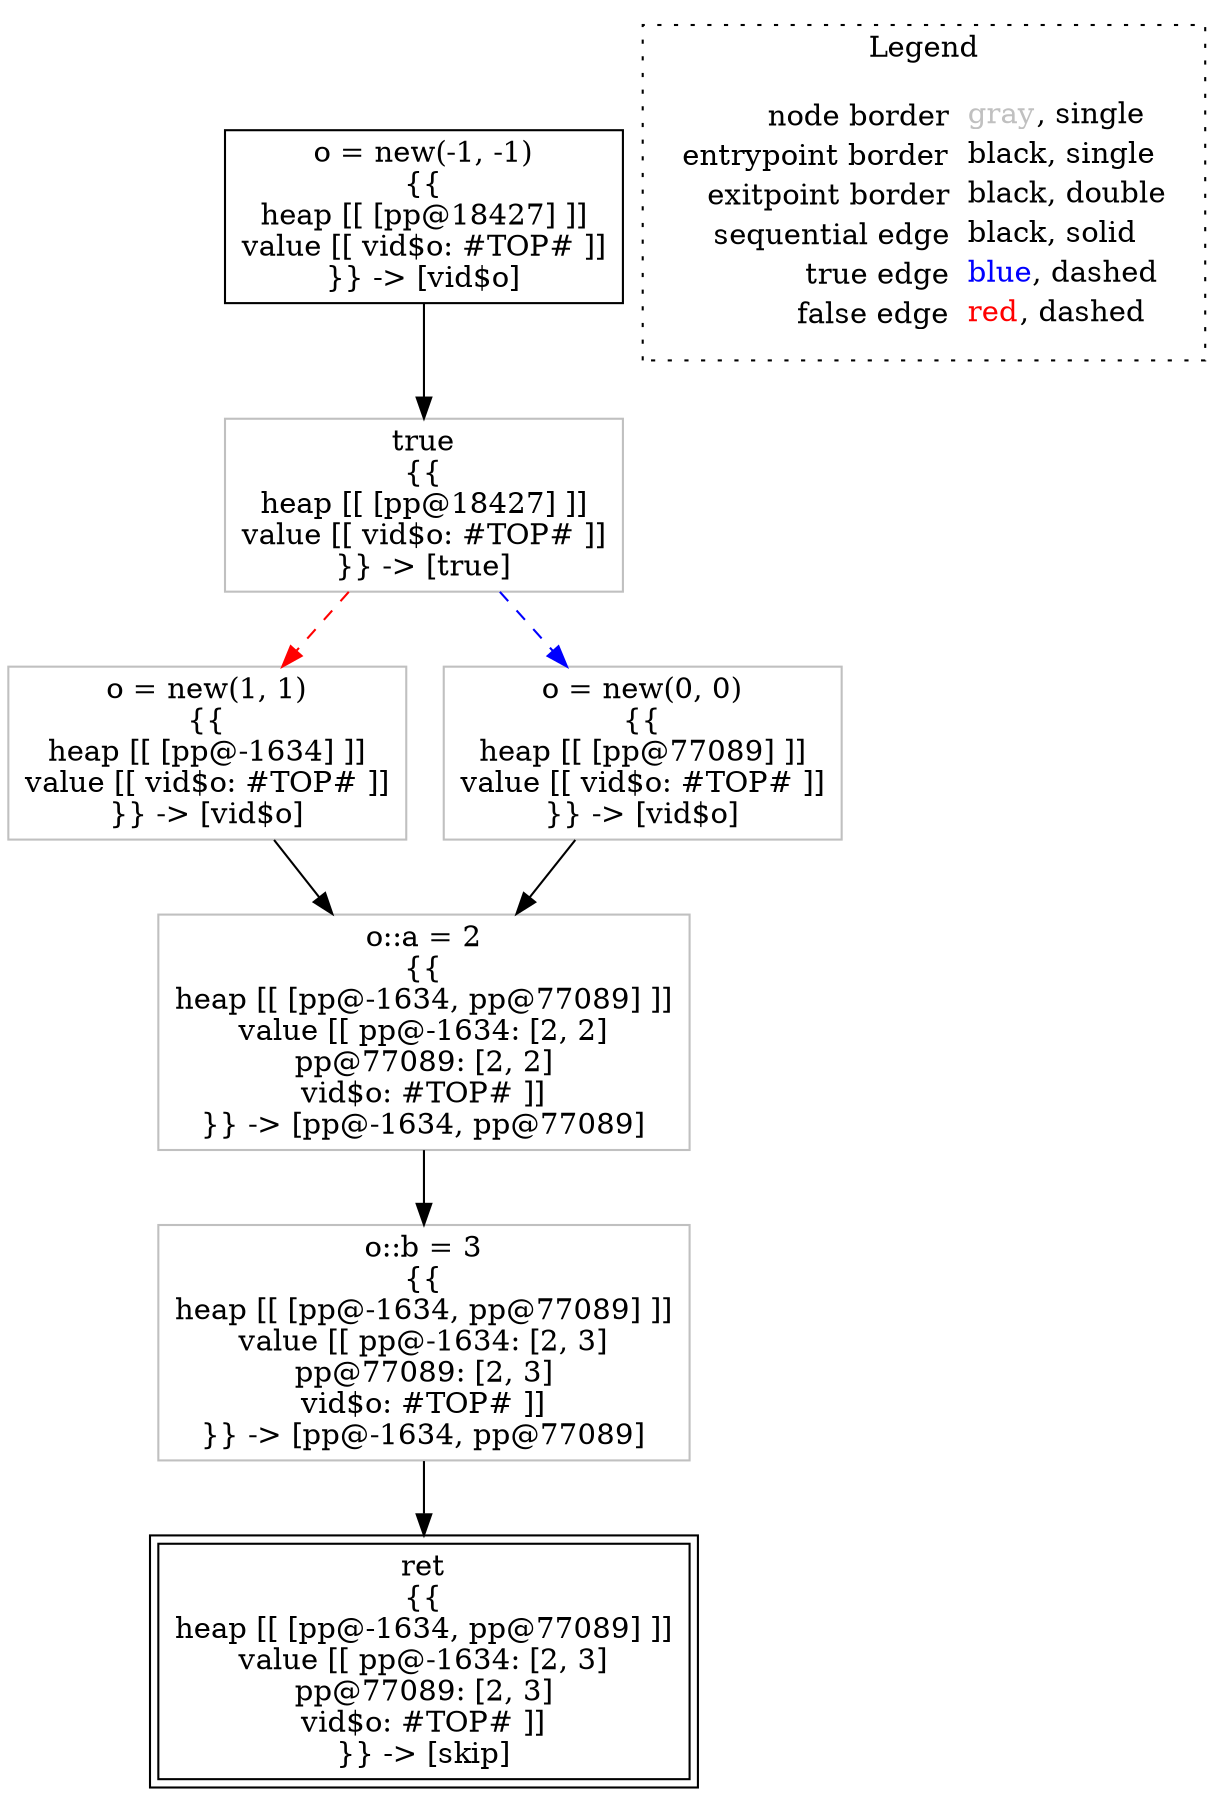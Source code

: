 digraph {
	"node0" [shape="rect",color="black",label=<o = new(-1, -1)<BR/>{{<BR/>heap [[ [pp@18427] ]]<BR/>value [[ vid$o: #TOP# ]]<BR/>}} -&gt; [vid$o]>];
	"node1" [shape="rect",color="gray",label=<o = new(1, 1)<BR/>{{<BR/>heap [[ [pp@-1634] ]]<BR/>value [[ vid$o: #TOP# ]]<BR/>}} -&gt; [vid$o]>];
	"node2" [shape="rect",color="black",peripheries="2",label=<ret<BR/>{{<BR/>heap [[ [pp@-1634, pp@77089] ]]<BR/>value [[ pp@-1634: [2, 3]<BR/>pp@77089: [2, 3]<BR/>vid$o: #TOP# ]]<BR/>}} -&gt; [skip]>];
	"node3" [shape="rect",color="gray",label=<o::b = 3<BR/>{{<BR/>heap [[ [pp@-1634, pp@77089] ]]<BR/>value [[ pp@-1634: [2, 3]<BR/>pp@77089: [2, 3]<BR/>vid$o: #TOP# ]]<BR/>}} -&gt; [pp@-1634, pp@77089]>];
	"node4" [shape="rect",color="gray",label=<o::a = 2<BR/>{{<BR/>heap [[ [pp@-1634, pp@77089] ]]<BR/>value [[ pp@-1634: [2, 2]<BR/>pp@77089: [2, 2]<BR/>vid$o: #TOP# ]]<BR/>}} -&gt; [pp@-1634, pp@77089]>];
	"node5" [shape="rect",color="gray",label=<true<BR/>{{<BR/>heap [[ [pp@18427] ]]<BR/>value [[ vid$o: #TOP# ]]<BR/>}} -&gt; [true]>];
	"node6" [shape="rect",color="gray",label=<o = new(0, 0)<BR/>{{<BR/>heap [[ [pp@77089] ]]<BR/>value [[ vid$o: #TOP# ]]<BR/>}} -&gt; [vid$o]>];
	"node1" -> "node4" [color="black"];
	"node3" -> "node2" [color="black"];
	"node4" -> "node3" [color="black"];
	"node5" -> "node1" [color="red",style="dashed"];
	"node5" -> "node6" [color="blue",style="dashed"];
	"node0" -> "node5" [color="black"];
	"node6" -> "node4" [color="black"];
subgraph cluster_legend {
	label="Legend";
	style=dotted;
	node [shape=plaintext];
	"legend" [label=<<table border="0" cellpadding="2" cellspacing="0" cellborder="0"><tr><td align="right">node border&nbsp;</td><td align="left"><font color="gray">gray</font>, single</td></tr><tr><td align="right">entrypoint border&nbsp;</td><td align="left"><font color="black">black</font>, single</td></tr><tr><td align="right">exitpoint border&nbsp;</td><td align="left"><font color="black">black</font>, double</td></tr><tr><td align="right">sequential edge&nbsp;</td><td align="left"><font color="black">black</font>, solid</td></tr><tr><td align="right">true edge&nbsp;</td><td align="left"><font color="blue">blue</font>, dashed</td></tr><tr><td align="right">false edge&nbsp;</td><td align="left"><font color="red">red</font>, dashed</td></tr></table>>];
}

}
